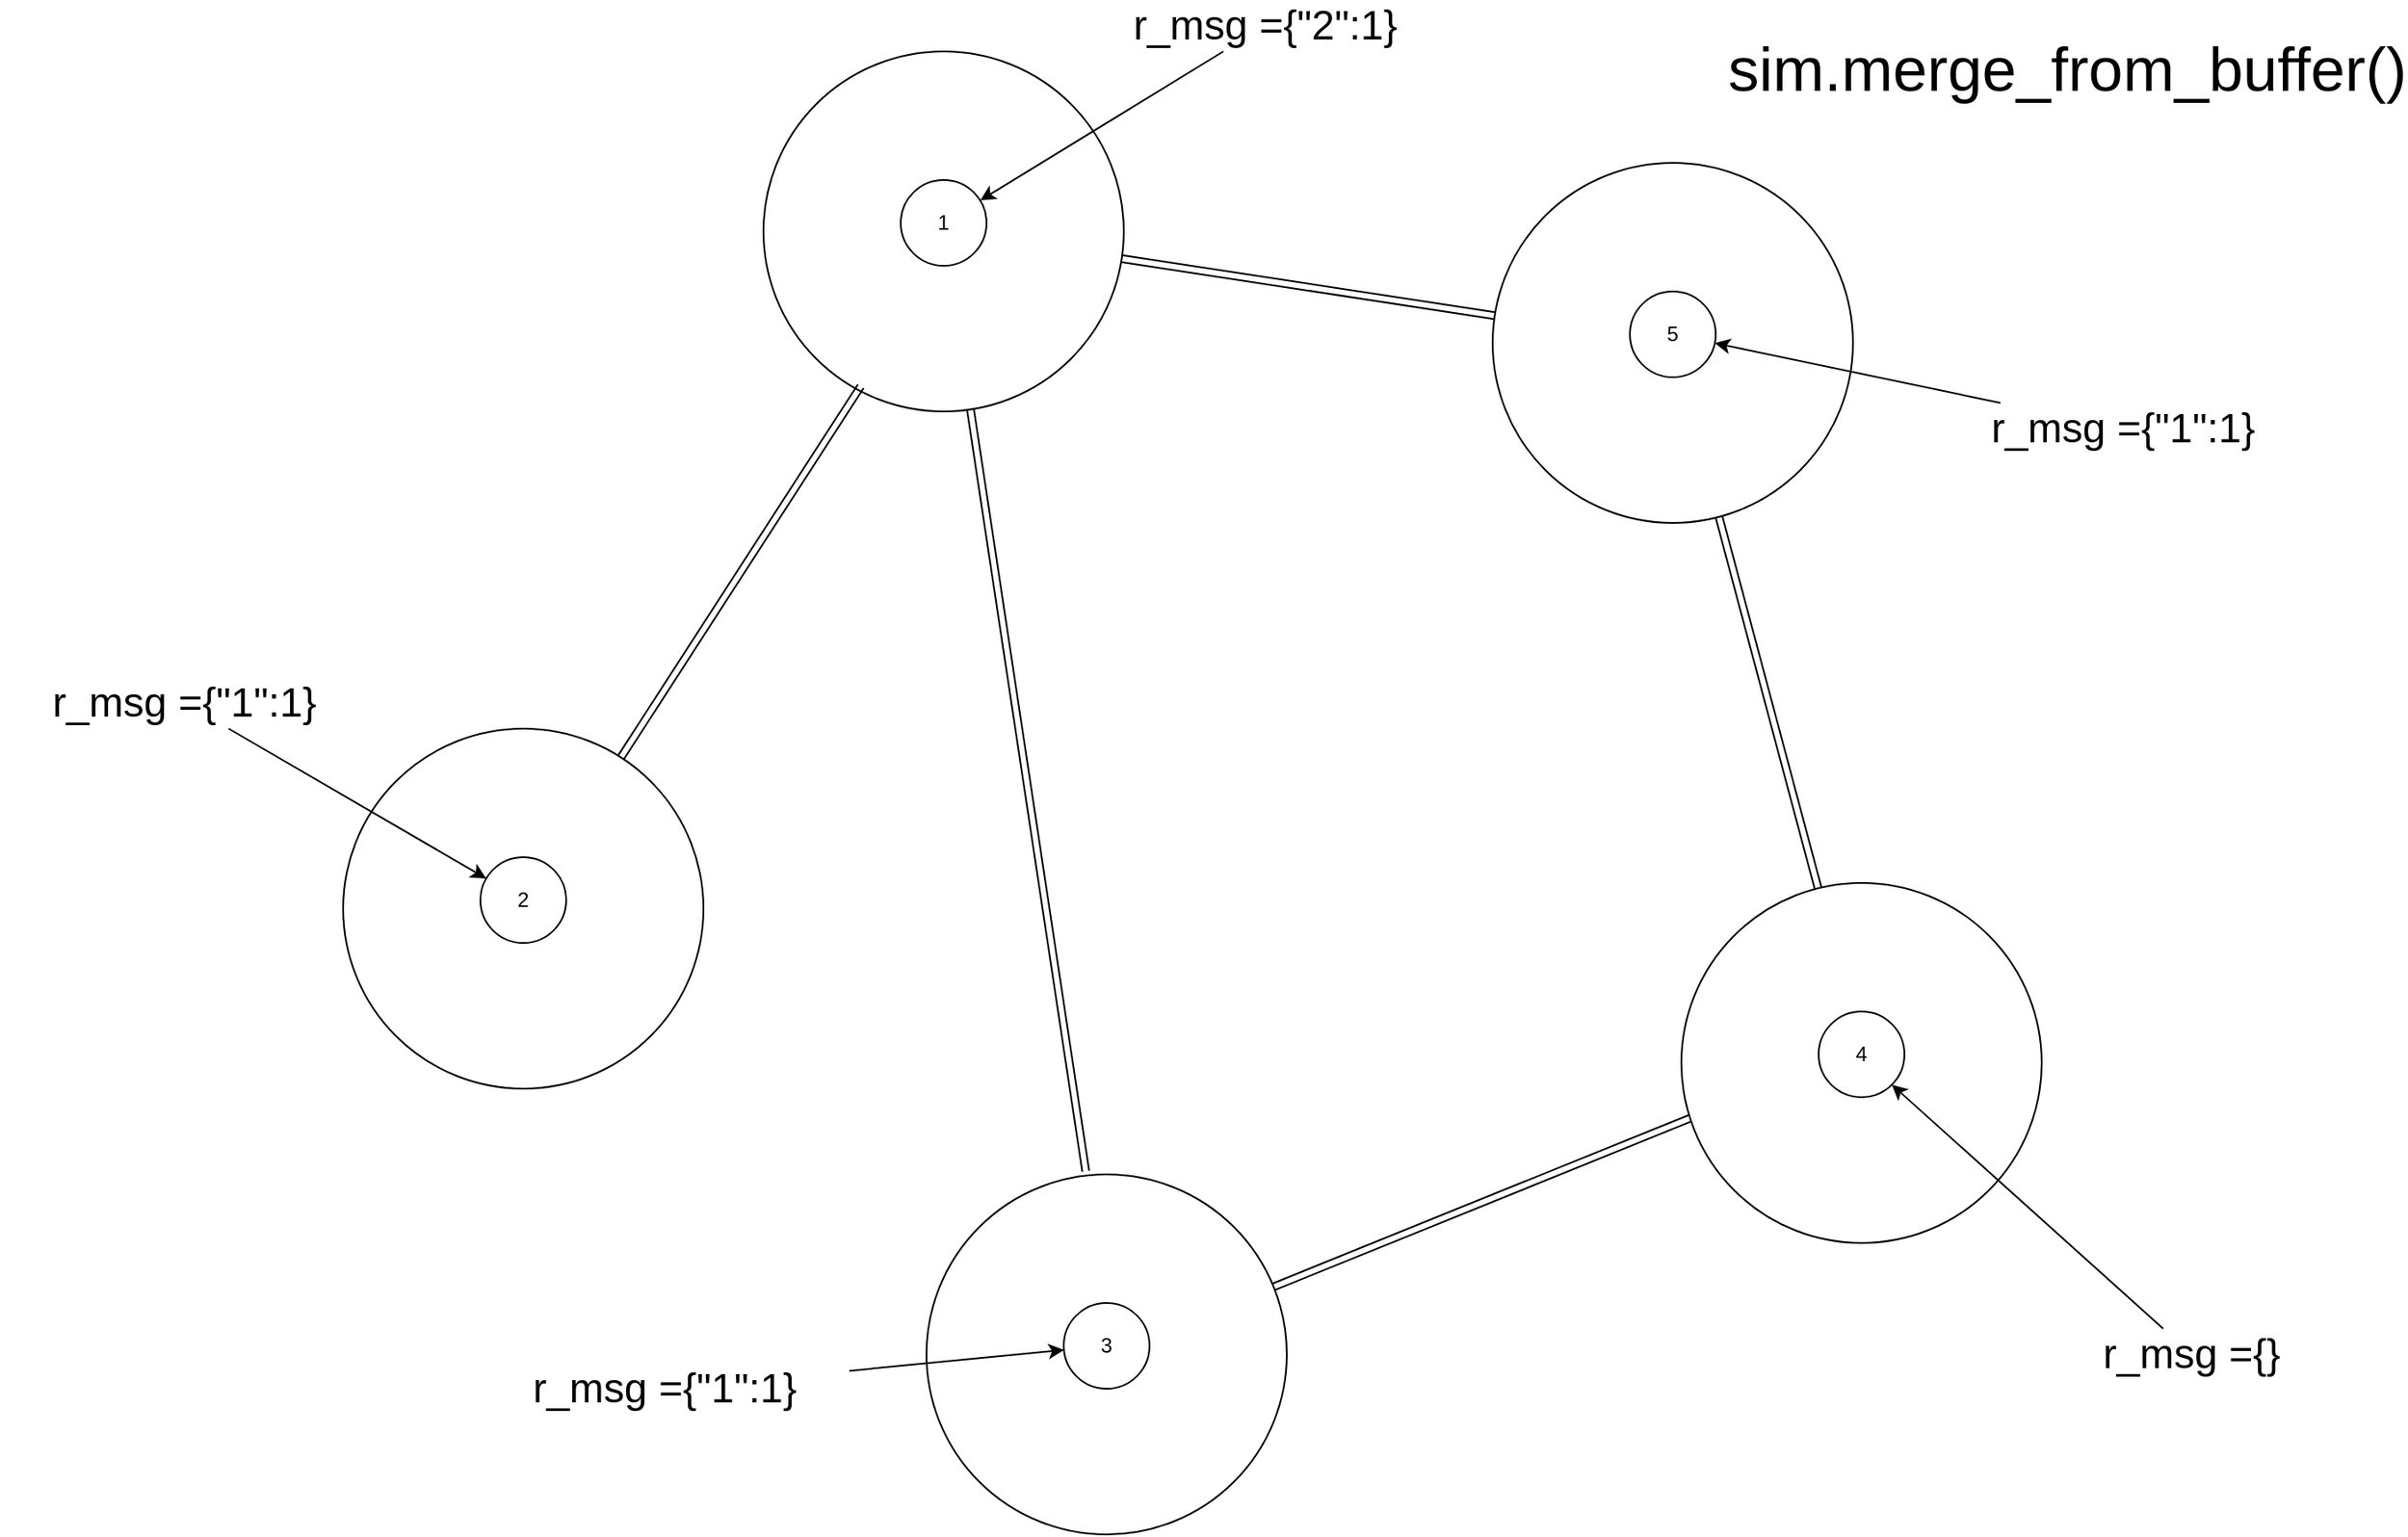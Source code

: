 <mxfile>
    <diagram name="Add One Node IDs Diagram" id="diagram1">
        <mxGraphModel dx="2730" dy="1198" grid="1" gridSize="10" guides="1" tooltips="1" connect="1" arrows="1" fold="1" page="1" pageScale="1" pageWidth="850" pageHeight="1100" math="0" shadow="0">
            <root>
                <mxCell id="0"/>
                <mxCell id="1" parent="0"/>
                <mxCell id="title" value="Gds类add_one_node_ids方法工作流程图" style="text;html=1;strokeWidth=0;fillColor=none;fontSize=18;fontFamily=Arial;align=center;" parent="1">
                    <mxGeometry x="300" y="20" width="500" height="30" as="geometry"/>
                </mxCell>
                <mxCell id="legend" value="图例" style="shape=rectangle;strokeWidth=1;fillColor=#f5f5f5;align=center;fontSize=14;fontFamily=Arial;" parent="1">
                    <mxGeometry x="10" y="60" width="120" height="120" as="geometry"/>
                </mxCell>
                <mxCell id="legend_node" value="节点" style="shape=ellipse;strokeWidth=2;fillColor=none;" parent="1">
                    <mxGeometry x="20" y="90" width="30" height="30" as="geometry"/>
                </mxCell>
                <mxCell id="legend_text1" value="节点" style="text;html=1;strokeWidth=0;fillColor=none;" parent="1">
                    <mxGeometry x="60" y="95" width="60" height="20" as="geometry"/>
                </mxCell>
                <mxCell id="legend_source" value="源节点" style="shape=ellipse;strokeWidth=2;fillColor=#ccffcc;" parent="1">
                    <mxGeometry x="20" y="120" width="30" height="30" as="geometry"/>
                </mxCell>
                <mxCell id="legend_text2" value="源节点" style="text;html=1;strokeWidth=0;fillColor=none;" parent="1">
                    <mxGeometry x="60" y="125" width="60" height="20" as="geometry"/>
                </mxCell>
                <mxCell id="legend_edge" value="边" style="shape=line;strokeWidth=1;" parent="1">
                    <mxGeometry x="20" y="150" width="30" as="geometry"/>
                </mxCell>
                <mxCell id="legend_text3" value="边" style="text;html=1;strokeWidth=0;fillColor=none;" parent="1">
                    <mxGeometry x="60" y="145" width="60" height="20" as="geometry"/>
                </mxCell>
                <mxCell id="node1" value="节点1" style="shape=ellipse;strokeWidth=2;fillColor=#ccffcc;" parent="1">
                    <mxGeometry x="300" y="200" width="60" height="60" as="geometry"/>
                </mxCell>
                <mxCell id="node2" value="节点2" style="shape=ellipse;strokeWidth=2;fillColor=none;" parent="1">
                    <mxGeometry x="400" y="150" width="60" height="60" as="geometry"/>
                </mxCell>
                <mxCell id="node3" value="节点3" style="shape=ellipse;strokeWidth=2;fillColor=none;" parent="1">
                    <mxGeometry x="400" y="250" width="60" height="60" as="geometry"/>
                </mxCell>
                <mxCell id="node4" value="节点4" style="shape=ellipse;strokeWidth=2;fillColor=none;" parent="1">
                    <mxGeometry x="500" y="150" width="60" height="60" as="geometry"/>
                </mxCell>
                <mxCell id="node5" value="节点5" style="shape=ellipse;strokeWidth=2;fillColor=none;" parent="1">
                    <mxGeometry x="500" y="250" width="60" height="60" as="geometry"/>
                </mxCell>
                <mxCell id="edge1-2" style="shape=line;strokeWidth=1;" parent="1" source="node1" target="node2">
                    <mxGeometry as="geometry"/>
                </mxCell>
                <mxCell id="edge1-3" style="shape=line;strokeWidth=1;" parent="1" source="node1" target="node3">
                    <mxGeometry as="geometry"/>
                </mxCell>
                <mxCell id="edge2-4" style="shape=line;strokeWidth=1;" parent="1" source="node2" target="node4">
                    <mxGeometry as="geometry"/>
                </mxCell>
                <mxCell id="edge3-5" style="shape=line;strokeWidth=1;" parent="1" source="node3" target="node5">
                    <mxGeometry as="geometry"/>
                </mxCell>
                <mxCell id="edge2-3" style="shape=line;strokeWidth=1;" parent="1" source="node2" target="node3">
                    <mxGeometry as="geometry"/>
                </mxCell>
                <mxCell id="edge4-5" style="shape=line;strokeWidth=1;" parent="1" source="node4" target="node5">
                    <mxGeometry as="geometry"/>
                </mxCell>
                <mxCell id="step1" value="步骤1: 初始化 node_ids = [1]" style="shape=rectangle;strokeWidth=1;fillColor=none;" parent="1">
                    <mxGeometry x="650" y="100" width="150" height="60" as="geometry"/>
                </mxCell>
                <mxCell id="step2" value="步骤2: 遍历node_ids for node_id in node_ids:" style="shape=rectangle;strokeWidth=1;fillColor=none;" parent="1">
                    <mxGeometry x="650" y="180" width="150" height="60" as="geometry"/>
                </mxCell>
                <mxCell id="step3" value="步骤3: 获取原始消息 origin_msg = json.loads(self.nodeid_msg_dict[node_id])" style="shape=rectangle;strokeWidth=1;fillColor=none;" parent="1">
                    <mxGeometry x="650" y="260" width="150" height="60" as="geometry"/>
                </mxCell>
                <mxCell id="step4" value="步骤4: 创建新消息 add_msg = {str(node_id): 1}" style="shape=rectangle;strokeWidth=1;fillColor=none;" parent="1">
                    <mxGeometry x="650" y="340" width="150" height="60" as="geometry"/>
                </mxCell>
                <mxCell id="step5" value="步骤5: 更新原始消息 origin_msg.update(add_msg)" style="shape=rectangle;strokeWidth=1;fillColor=none;" parent="1">
                    <mxGeometry x="650" y="420" width="150" height="60" as="geometry"/>
                </mxCell>
                <mxCell id="step6" value="步骤6: 合并消息 buffer = [add_msg, origin_msg] merged_dict = merge_dicts_with_sum(buffer)" style="shape=rectangle;strokeWidth=1;fillColor=none;" parent="1">
                    <mxGeometry x="650" y="500" width="150" height="80" as="geometry"/>
                </mxCell>
                <mxCell id="step7" value="步骤7: 保存结果 self.nodeid_msg_dict[node_id] = json.dumps(merged_dict) self.normalize_node_id(node_id)" style="shape=rectangle;strokeWidth=1;fillColor=none;" parent="1">
                    <mxGeometry x="650" y="590" width="150" height="80" as="geometry"/>
                </mxCell>
                <mxCell id="msg_before" value="原始消息: {}" style="shape=rectangle;strokeWidth=1;fillColor=none;" parent="1">
                    <mxGeometry x="300" y="350" width="200" height="40" as="geometry"/>
                </mxCell>
                <mxCell id="msg_add" value="添加消息: {&#39;1&#39;: 1}" style="shape=rectangle;strokeWidth=1;fillColor=none;" parent="1">
                    <mxGeometry x="300" y="410" width="200" height="40" as="geometry"/>
                </mxCell>
                <mxCell id="msg_after" value="合并后消息: {&#39;1&#39;: 1}" style="shape=rectangle;strokeWidth=1;fillColor=none;" parent="1">
                    <mxGeometry x="300" y="470" width="200" height="40" as="geometry"/>
                </mxCell>
                <mxCell id="arrow_step1-2" style="shape=arrow;strokeWidth=1;" parent="1" source="step1" target="step2">
                    <mxGeometry as="geometry"/>
                </mxCell>
                <mxCell id="arrow_step2-3" style="shape=arrow;strokeWidth=1;" parent="1" source="step2" target="step3">
                    <mxGeometry as="geometry"/>
                </mxCell>
                <mxCell id="arrow_step3-4" style="shape=arrow;strokeWidth=1;" parent="1" source="step3" target="step4">
                    <mxGeometry as="geometry"/>
                </mxCell>
                <mxCell id="arrow_step4-5" style="shape=arrow;strokeWidth=1;" parent="1" source="step4" target="step5">
                    <mxGeometry as="geometry"/>
                </mxCell>
                <mxCell id="arrow_step5-6" style="shape=arrow;strokeWidth=1;" parent="1" source="step5" target="step6">
                    <mxGeometry as="geometry"/>
                </mxCell>
                <mxCell id="arrow_step6-7" style="shape=arrow;strokeWidth=1;" parent="1" source="step6" target="step7">
                    <mxGeometry as="geometry"/>
                </mxCell>
                <mxCell id="arrow_node1-step2" style="shape=dashed;strokeWidth=1;" parent="1" source="node1" target="step2">
                    <mxGeometry as="geometry"/>
                </mxCell>
                <mxCell id="arrow_step3-msg_before" style="shape=dashed;strokeWidth=1;" parent="1" source="step3" target="msg_before">
                    <mxGeometry as="geometry"/>
                </mxCell>
                <mxCell id="arrow_step4-msg_add" style="shape=dashed;strokeWidth=1;" parent="1" source="step4" target="msg_add">
                    <mxGeometry as="geometry"/>
                </mxCell>
                <mxCell id="arrow_step6-msg_after" style="shape=dashed;strokeWidth=1;" parent="1" source="step6" target="msg_after">
                    <mxGeometry as="geometry"/>
                </mxCell>
                <mxCell id="4" value="" style="group" parent="1" vertex="1" connectable="0">
                    <mxGeometry x="345" y="35" width="210" height="210" as="geometry"/>
                </mxCell>
                <mxCell id="2" value="" style="ellipse;whiteSpace=wrap;html=1;aspect=fixed;fillColor=none;" parent="4" vertex="1">
                    <mxGeometry width="210" height="210" as="geometry"/>
                </mxCell>
                <mxCell id="3" value="1" style="ellipse;whiteSpace=wrap;html=1;aspect=fixed;strokeColor=default;fillColor=none;" parent="4" vertex="1">
                    <mxGeometry x="80" y="75" width="50" height="50" as="geometry"/>
                </mxCell>
                <mxCell id="5" value="" style="group" parent="1" vertex="1" connectable="0">
                    <mxGeometry x="100" y="430" width="210" height="210" as="geometry"/>
                </mxCell>
                <mxCell id="6" value="" style="ellipse;whiteSpace=wrap;html=1;aspect=fixed;fillColor=none;" parent="5" vertex="1">
                    <mxGeometry width="210" height="210" as="geometry"/>
                </mxCell>
                <mxCell id="7" value="2" style="ellipse;whiteSpace=wrap;html=1;aspect=fixed;strokeColor=default;fillColor=none;" parent="5" vertex="1">
                    <mxGeometry x="80" y="75" width="50" height="50" as="geometry"/>
                </mxCell>
                <mxCell id="8" value="" style="group" parent="1" vertex="1" connectable="0">
                    <mxGeometry x="440" y="690" width="210" height="210" as="geometry"/>
                </mxCell>
                <mxCell id="9" value="" style="ellipse;whiteSpace=wrap;html=1;aspect=fixed;fillColor=none;" parent="8" vertex="1">
                    <mxGeometry width="210" height="210" as="geometry"/>
                </mxCell>
                <mxCell id="10" value="3" style="ellipse;whiteSpace=wrap;html=1;aspect=fixed;strokeColor=default;fillColor=none;" parent="8" vertex="1">
                    <mxGeometry x="80" y="75" width="50" height="50" as="geometry"/>
                </mxCell>
                <mxCell id="11" value="" style="group" parent="1" vertex="1" connectable="0">
                    <mxGeometry x="880" y="520" width="210" height="210" as="geometry"/>
                </mxCell>
                <mxCell id="12" value="" style="ellipse;whiteSpace=wrap;html=1;aspect=fixed;fillColor=none;" parent="11" vertex="1">
                    <mxGeometry width="210" height="210" as="geometry"/>
                </mxCell>
                <mxCell id="13" value="4" style="ellipse;whiteSpace=wrap;html=1;aspect=fixed;strokeColor=default;fillColor=none;" parent="11" vertex="1">
                    <mxGeometry x="80" y="75" width="50" height="50" as="geometry"/>
                </mxCell>
                <mxCell id="14" value="" style="group" parent="1" vertex="1" connectable="0">
                    <mxGeometry x="770" y="100" width="210" height="210" as="geometry"/>
                </mxCell>
                <mxCell id="15" value="" style="ellipse;whiteSpace=wrap;html=1;aspect=fixed;fillColor=none;" parent="14" vertex="1">
                    <mxGeometry width="210" height="210" as="geometry"/>
                </mxCell>
                <mxCell id="16" value="5" style="ellipse;whiteSpace=wrap;html=1;aspect=fixed;strokeColor=default;fillColor=none;" parent="14" vertex="1">
                    <mxGeometry x="80" y="75" width="50" height="50" as="geometry"/>
                </mxCell>
                <mxCell id="17" style="html=1;entryX=0.27;entryY=0.93;entryDx=0;entryDy=0;entryPerimeter=0;shape=link;" parent="1" source="6" target="2" edge="1">
                    <mxGeometry relative="1" as="geometry"/>
                </mxCell>
                <mxCell id="18" style="html=1;shape=link;" parent="1" source="2" target="15" edge="1">
                    <mxGeometry relative="1" as="geometry"/>
                </mxCell>
                <mxCell id="19" style="html=1;entryX=0.38;entryY=0.017;entryDx=0;entryDy=0;entryPerimeter=0;shape=link;" parent="1" source="15" target="12" edge="1">
                    <mxGeometry relative="1" as="geometry"/>
                </mxCell>
                <mxCell id="20" style="html=1;entryX=0.442;entryY=-0.009;entryDx=0;entryDy=0;entryPerimeter=0;shape=link;" parent="1" source="2" target="9" edge="1">
                    <mxGeometry relative="1" as="geometry"/>
                </mxCell>
                <mxCell id="21" style="html=1;entryX=0.023;entryY=0.654;entryDx=0;entryDy=0;entryPerimeter=0;shape=link;" parent="1" source="9" target="12" edge="1">
                    <mxGeometry relative="1" as="geometry"/>
                </mxCell>
                <mxCell id="22" value="&lt;font style=&quot;font-size: 36px;&quot;&gt;sim.merge_from_buffer()&lt;/font&gt;" style="text;html=1;align=center;verticalAlign=middle;whiteSpace=wrap;rounded=0;" vertex="1" parent="1">
                    <mxGeometry x="1000" y="30" width="210" height="30" as="geometry"/>
                </mxCell>
                <mxCell id="28" style="edgeStyle=none;html=1;" edge="1" parent="1" source="23" target="3">
                    <mxGeometry relative="1" as="geometry"/>
                </mxCell>
                <mxCell id="23" value="&lt;font style=&quot;font-size: 24px;&quot;&gt;r_msg ={&quot;2&quot;:1}&lt;/font&gt;" style="text;html=1;align=center;verticalAlign=middle;whiteSpace=wrap;rounded=0;" vertex="1" parent="1">
                    <mxGeometry x="530" y="5" width="215" height="30" as="geometry"/>
                </mxCell>
                <mxCell id="30" style="edgeStyle=none;html=1;" edge="1" parent="1" source="24" target="7">
                    <mxGeometry relative="1" as="geometry"/>
                </mxCell>
                <mxCell id="24" value="&lt;font style=&quot;font-size: 24px;&quot;&gt;r_msg ={&quot;1&quot;:1}&lt;/font&gt;" style="text;html=1;align=center;verticalAlign=middle;whiteSpace=wrap;rounded=0;" vertex="1" parent="1">
                    <mxGeometry x="-100" y="400" width="215" height="30" as="geometry"/>
                </mxCell>
                <mxCell id="31" style="edgeStyle=none;html=1;" edge="1" parent="1" source="25" target="10">
                    <mxGeometry relative="1" as="geometry"/>
                </mxCell>
                <mxCell id="25" value="&lt;font style=&quot;font-size: 24px;&quot;&gt;r_msg ={&quot;1&quot;:1}&lt;/font&gt;" style="text;html=1;align=center;verticalAlign=middle;whiteSpace=wrap;rounded=0;" vertex="1" parent="1">
                    <mxGeometry x="180" y="800" width="215" height="30" as="geometry"/>
                </mxCell>
                <mxCell id="32" style="edgeStyle=none;html=1;entryX=1;entryY=1;entryDx=0;entryDy=0;" edge="1" parent="1" source="26" target="13">
                    <mxGeometry relative="1" as="geometry"/>
                </mxCell>
                <mxCell id="26" value="&lt;font style=&quot;font-size: 24px;&quot;&gt;r_msg ={}&lt;/font&gt;" style="text;html=1;align=center;verticalAlign=middle;whiteSpace=wrap;rounded=0;" vertex="1" parent="1">
                    <mxGeometry x="1070" y="780" width="215" height="30" as="geometry"/>
                </mxCell>
                <mxCell id="29" style="edgeStyle=none;html=1;" edge="1" parent="1" source="27" target="16">
                    <mxGeometry relative="1" as="geometry"/>
                </mxCell>
                <mxCell id="27" value="&lt;font style=&quot;font-size: 24px;&quot;&gt;r_msg ={&quot;1&quot;:1}&lt;/font&gt;" style="text;html=1;align=center;verticalAlign=middle;whiteSpace=wrap;rounded=0;" vertex="1" parent="1">
                    <mxGeometry x="1030" y="240" width="215" height="30" as="geometry"/>
                </mxCell>
            </root>
        </mxGraphModel>
    </diagram>
</mxfile>